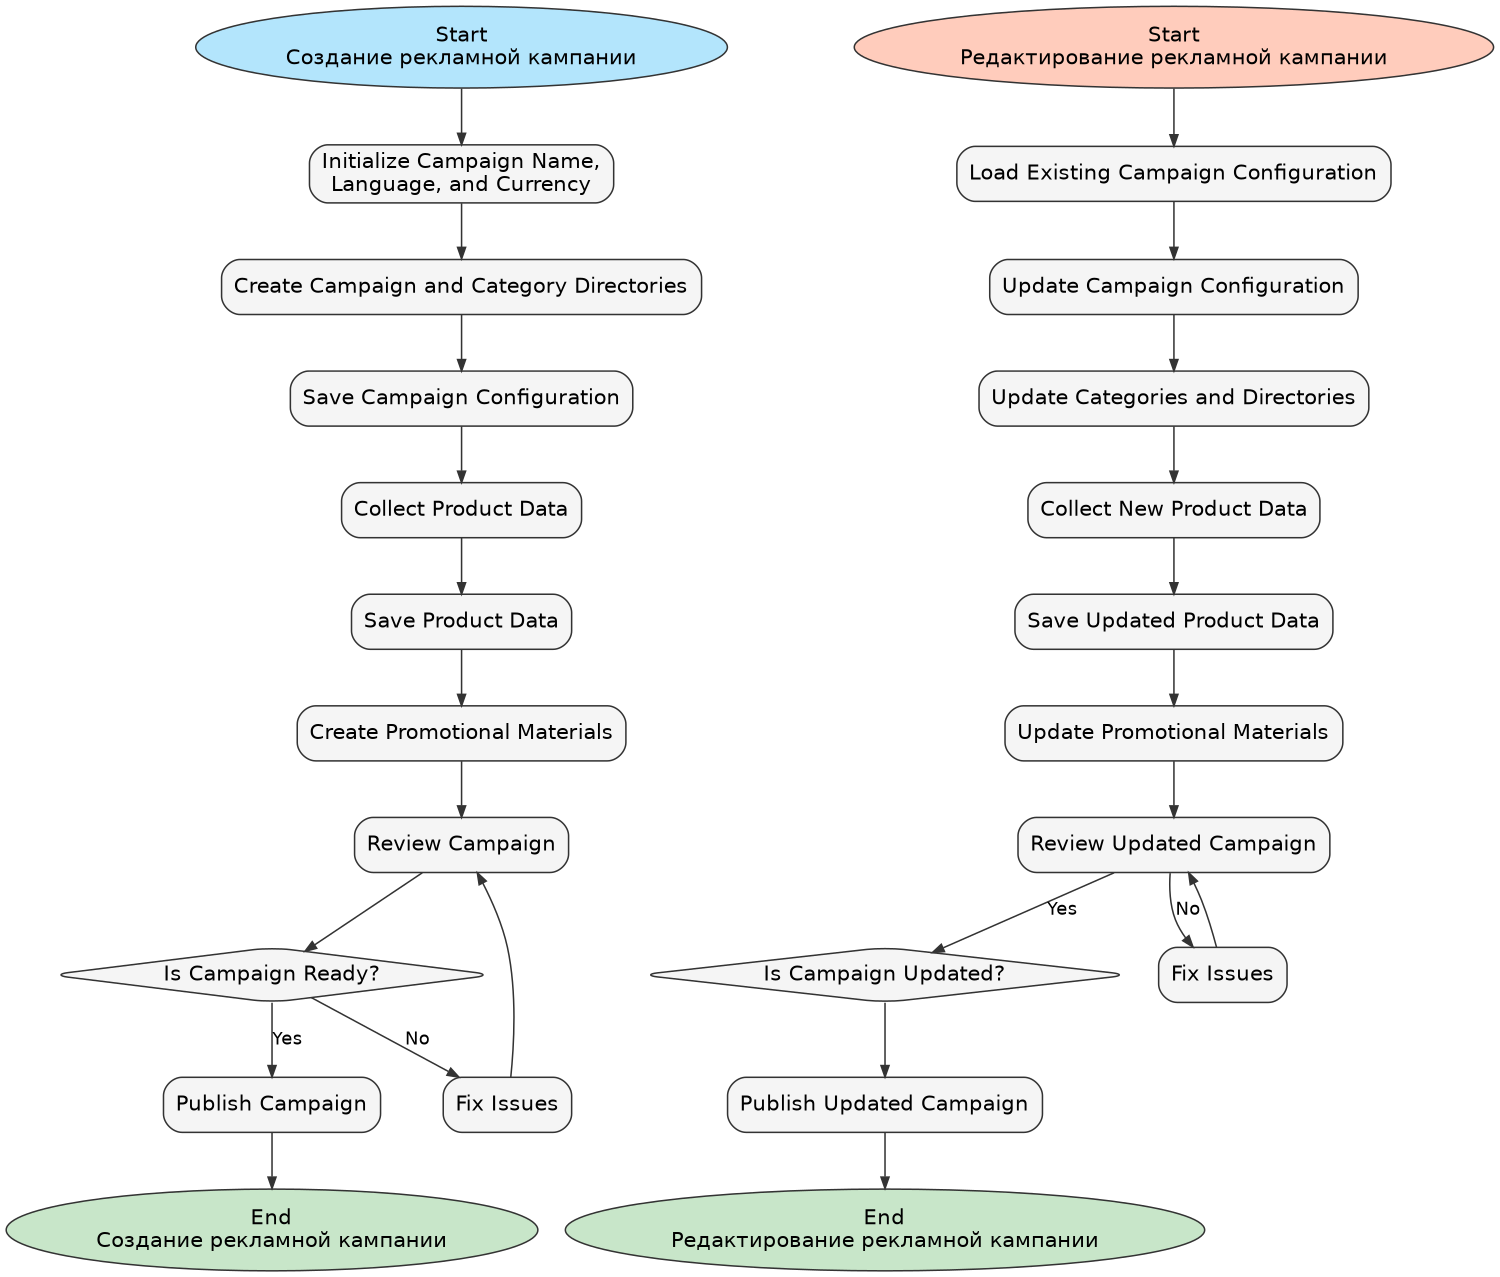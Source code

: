 digraph G {
    // Настройки графа
    graph [rankdir=TB, size="10,10"];
    node [shape=box, style="rounded,filled", fontname="Helvetica", fontsize=14, fillcolor="#F5F5F5", color="#333333"];
    edge [fontname="Helvetica", fontsize=12, color="#333333", arrowsize=0.75];
    
    // Узлы для создания рекламной кампании
    Start_Creation [label="Start\nСоздание рекламной кампании", shape=ellipse, fillcolor="#B3E5FC"];
    Init_Creation [label="Initialize Campaign Name,\nLanguage, and Currency"];
    Create_Dirs [label="Create Campaign and Category Directories"];
    Save_Config [label="Save Campaign Configuration"];
    Collect_Data [label="Collect Product Data"];
    Save_Data [label="Save Product Data"];
    Create_Materials [label="Create Promotional Materials"];
    Review_Creation [label="Review Campaign"];
    Check_Ready_Creation [label="Is Campaign Ready?", shape=diamond];
    Publish_Creation [label="Publish Campaign"];
    End_Creation [label="End\nСоздание рекламной кампании", shape=ellipse, fillcolor="#C8E6C9"];
    Fix_Issues_Creation [label="Fix Issues"];
    
    // Узлы для редактирования рекламной кампании
    Start_Edit [label="Start\nРедактирование рекламной кампании", shape=ellipse, fillcolor="#FFCCBC"];
    Load_Config [label="Load Existing Campaign Configuration"];
    Update_Config [label="Update Campaign Configuration"];
    Update_Dirs [label="Update Categories and Directories"];
    Collect_New_Data [label="Collect New Product Data"];
    Save_Updated_Data [label="Save Updated Product Data"];
    Update_Materials [label="Update Promotional Materials"];
    Review_Edit [label="Review Updated Campaign"];
    Check_Updated [label="Is Campaign Updated?", shape=diamond];
    Publish_Edit [label="Publish Updated Campaign"];
    End_Edit [label="End\nРедактирование рекламной кампании", shape=ellipse, fillcolor="#C8E6C9"];
    Fix_Issues_Edit [label="Fix Issues"];
    
    // Граф для создания рекламной кампании
    Start_Creation -> Init_Creation;
    Init_Creation -> Create_Dirs;
    Create_Dirs -> Save_Config;
    Save_Config -> Collect_Data;
    Collect_Data -> Save_Data;
    Save_Data -> Create_Materials;
    Create_Materials -> Review_Creation;
    Review_Creation -> Check_Ready_Creation;
    Check_Ready_Creation -> Publish_Creation [label="Yes"];
    Check_Ready_Creation -> Fix_Issues_Creation [label="No"];
    Fix_Issues_Creation -> Review_Creation;
    Publish_Creation -> End_Creation;

    // Граф для редактирования рекламной кампании
    Start_Edit -> Load_Config;
    Load_Config -> Update_Config;
    Update_Config -> Update_Dirs;
    Update_Dirs -> Collect_New_Data;
    Collect_New_Data -> Save_Updated_Data;
    Save_Updated_Data -> Update_Materials;
    Update_Materials -> Review_Edit;
    Review_Edit -> Check_Updated [label="Yes"];
    Review_Edit -> Fix_Issues_Edit [label="No"];
    Fix_Issues_Edit -> Review_Edit;
    Check_Updated -> Publish_Edit;
    Publish_Edit -> End_Edit;
}
